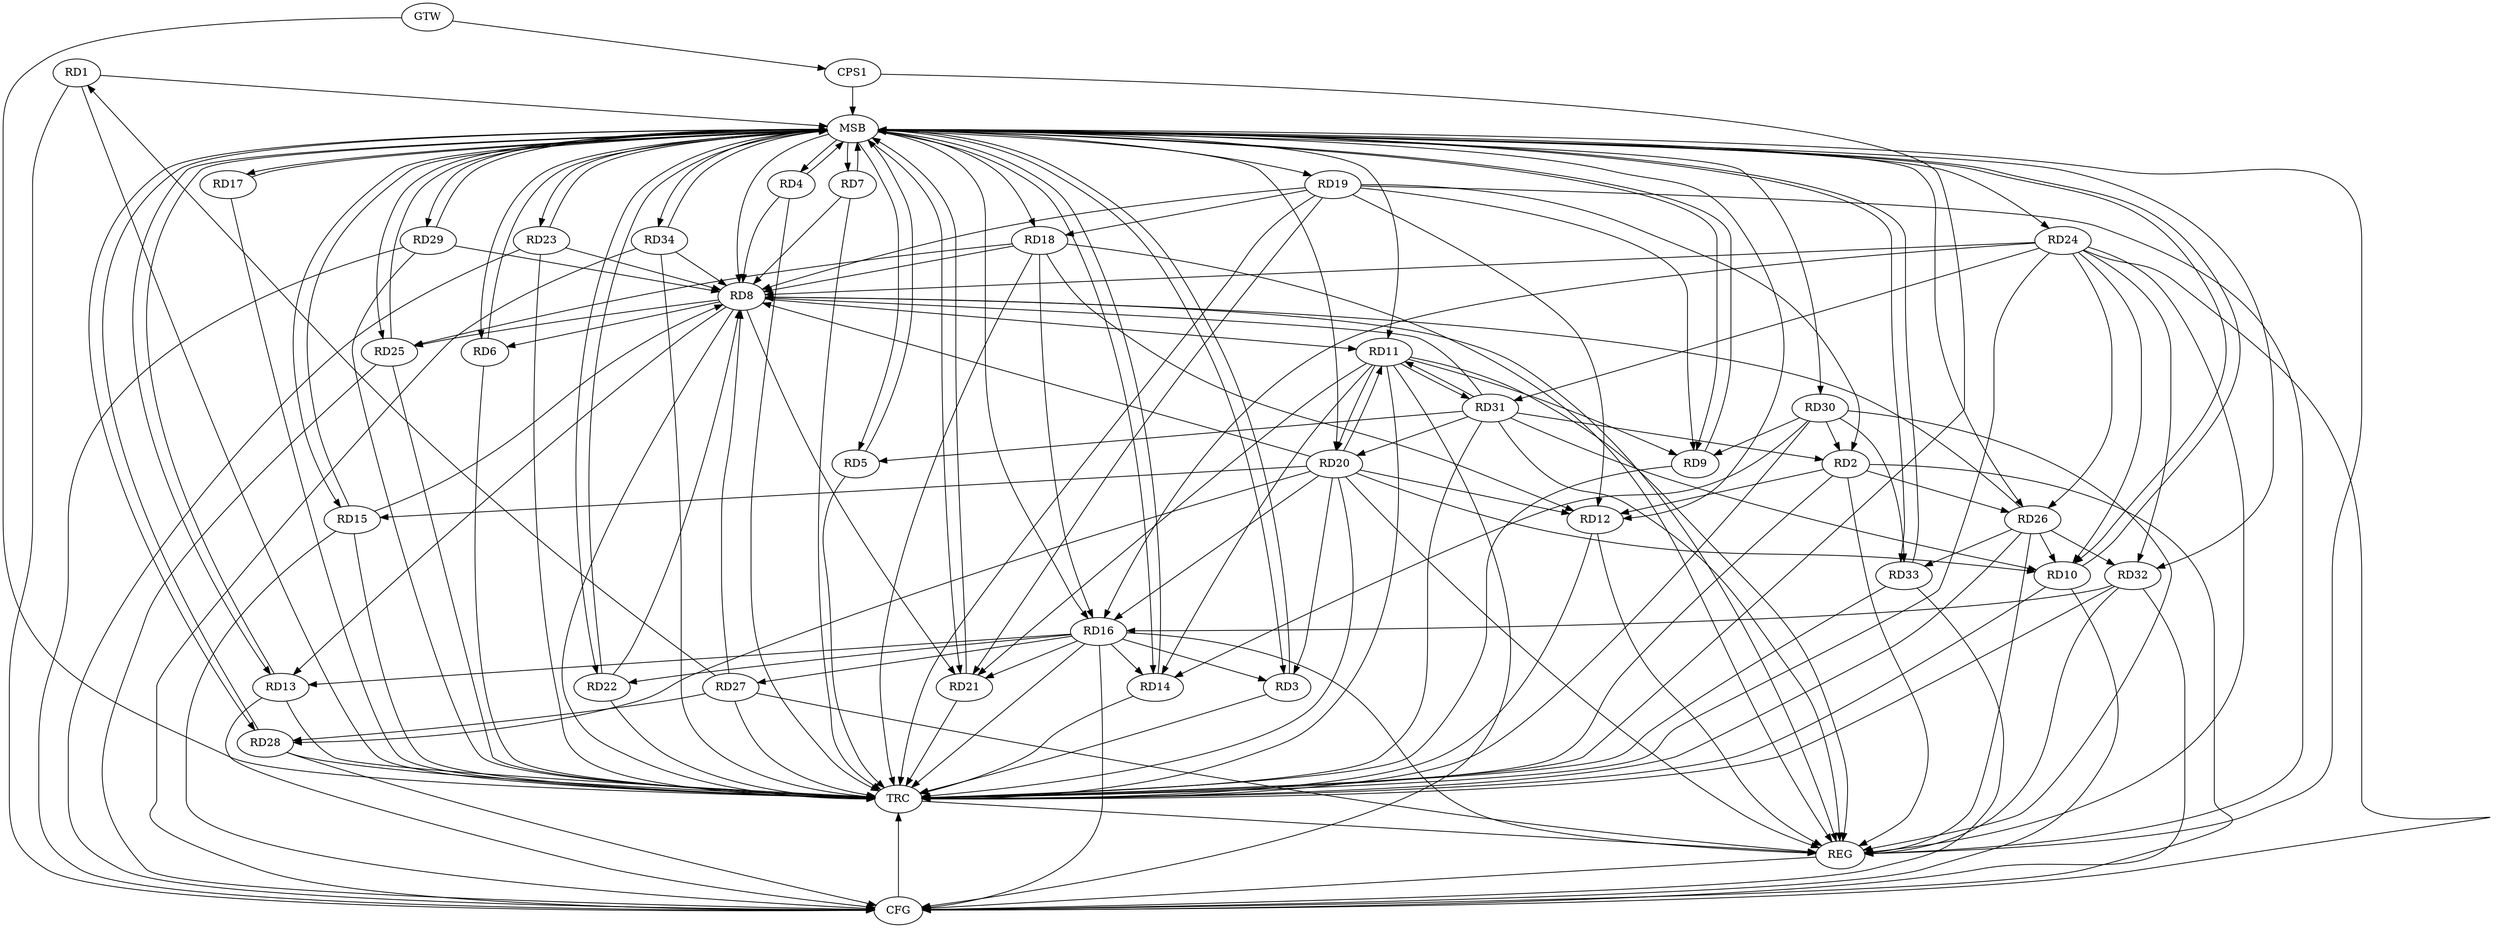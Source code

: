 strict digraph G {
  RD1 [ label="RD1" ];
  RD2 [ label="RD2" ];
  RD3 [ label="RD3" ];
  RD4 [ label="RD4" ];
  RD5 [ label="RD5" ];
  RD6 [ label="RD6" ];
  RD7 [ label="RD7" ];
  RD8 [ label="RD8" ];
  RD9 [ label="RD9" ];
  RD10 [ label="RD10" ];
  RD11 [ label="RD11" ];
  RD12 [ label="RD12" ];
  RD13 [ label="RD13" ];
  RD14 [ label="RD14" ];
  RD15 [ label="RD15" ];
  RD16 [ label="RD16" ];
  RD17 [ label="RD17" ];
  RD18 [ label="RD18" ];
  RD19 [ label="RD19" ];
  RD20 [ label="RD20" ];
  RD21 [ label="RD21" ];
  RD22 [ label="RD22" ];
  RD23 [ label="RD23" ];
  RD24 [ label="RD24" ];
  RD25 [ label="RD25" ];
  RD26 [ label="RD26" ];
  RD27 [ label="RD27" ];
  RD28 [ label="RD28" ];
  RD29 [ label="RD29" ];
  RD30 [ label="RD30" ];
  RD31 [ label="RD31" ];
  RD32 [ label="RD32" ];
  RD33 [ label="RD33" ];
  RD34 [ label="RD34" ];
  CPS1 [ label="CPS1" ];
  GTW [ label="GTW" ];
  REG [ label="REG" ];
  MSB [ label="MSB" ];
  CFG [ label="CFG" ];
  TRC [ label="TRC" ];
  RD27 -> RD1;
  RD2 -> RD12;
  RD19 -> RD2;
  RD2 -> RD26;
  RD30 -> RD2;
  RD31 -> RD2;
  RD16 -> RD3;
  RD20 -> RD3;
  RD31 -> RD5;
  RD8 -> RD6;
  RD8 -> RD11;
  RD8 -> RD13;
  RD18 -> RD8;
  RD8 -> RD21;
  RD24 -> RD8;
  RD8 -> RD25;
  RD26 -> RD8;
  RD27 -> RD8;
  RD11 -> RD9;
  RD19 -> RD9;
  RD30 -> RD9;
  RD20 -> RD10;
  RD24 -> RD10;
  RD26 -> RD10;
  RD31 -> RD10;
  RD11 -> RD14;
  RD11 -> RD20;
  RD20 -> RD11;
  RD11 -> RD21;
  RD11 -> RD31;
  RD31 -> RD11;
  RD18 -> RD12;
  RD19 -> RD12;
  RD20 -> RD12;
  RD16 -> RD13;
  RD16 -> RD14;
  RD30 -> RD14;
  RD20 -> RD15;
  RD18 -> RD16;
  RD20 -> RD16;
  RD16 -> RD21;
  RD16 -> RD22;
  RD24 -> RD16;
  RD16 -> RD27;
  RD32 -> RD16;
  RD19 -> RD18;
  RD18 -> RD25;
  RD19 -> RD21;
  RD20 -> RD28;
  RD31 -> RD20;
  RD24 -> RD26;
  RD24 -> RD31;
  RD24 -> RD32;
  RD26 -> RD32;
  RD26 -> RD33;
  RD27 -> RD28;
  RD30 -> RD33;
  GTW -> CPS1;
  RD2 -> REG;
  RD8 -> REG;
  RD11 -> REG;
  RD12 -> REG;
  RD16 -> REG;
  RD18 -> REG;
  RD19 -> REG;
  RD20 -> REG;
  RD24 -> REG;
  RD26 -> REG;
  RD27 -> REG;
  RD30 -> REG;
  RD31 -> REG;
  RD32 -> REG;
  RD1 -> MSB;
  MSB -> RD15;
  MSB -> RD19;
  MSB -> RD26;
  MSB -> RD28;
  MSB -> REG;
  RD3 -> MSB;
  MSB -> RD11;
  MSB -> RD14;
  MSB -> RD16;
  MSB -> RD24;
  MSB -> RD34;
  RD4 -> MSB;
  MSB -> RD18;
  MSB -> RD20;
  MSB -> RD25;
  MSB -> RD33;
  RD5 -> MSB;
  MSB -> RD30;
  RD6 -> MSB;
  MSB -> RD8;
  MSB -> RD13;
  RD7 -> MSB;
  MSB -> RD23;
  RD9 -> MSB;
  MSB -> RD6;
  RD10 -> MSB;
  MSB -> RD5;
  MSB -> RD32;
  RD13 -> MSB;
  MSB -> RD29;
  RD14 -> MSB;
  RD15 -> MSB;
  MSB -> RD12;
  RD17 -> MSB;
  MSB -> RD4;
  MSB -> RD7;
  RD21 -> MSB;
  MSB -> RD17;
  RD22 -> MSB;
  RD23 -> MSB;
  RD25 -> MSB;
  RD28 -> MSB;
  MSB -> RD3;
  RD29 -> MSB;
  MSB -> RD9;
  RD33 -> MSB;
  MSB -> RD10;
  MSB -> RD22;
  RD34 -> MSB;
  MSB -> RD21;
  CPS1 -> MSB;
  RD15 -> CFG;
  RD13 -> CFG;
  RD29 -> CFG;
  RD11 -> CFG;
  RD23 -> CFG;
  RD28 -> CFG;
  RD1 -> CFG;
  RD2 -> CFG;
  RD24 -> CFG;
  RD34 -> CFG;
  RD32 -> CFG;
  RD10 -> CFG;
  RD16 -> CFG;
  RD25 -> CFG;
  RD33 -> CFG;
  REG -> CFG;
  RD1 -> TRC;
  RD2 -> TRC;
  RD3 -> TRC;
  RD4 -> TRC;
  RD5 -> TRC;
  RD6 -> TRC;
  RD7 -> TRC;
  RD8 -> TRC;
  RD9 -> TRC;
  RD10 -> TRC;
  RD11 -> TRC;
  RD12 -> TRC;
  RD13 -> TRC;
  RD14 -> TRC;
  RD15 -> TRC;
  RD16 -> TRC;
  RD17 -> TRC;
  RD18 -> TRC;
  RD19 -> TRC;
  RD20 -> TRC;
  RD21 -> TRC;
  RD22 -> TRC;
  RD23 -> TRC;
  RD24 -> TRC;
  RD25 -> TRC;
  RD26 -> TRC;
  RD27 -> TRC;
  RD28 -> TRC;
  RD29 -> TRC;
  RD30 -> TRC;
  RD31 -> TRC;
  RD32 -> TRC;
  RD33 -> TRC;
  RD34 -> TRC;
  CPS1 -> TRC;
  GTW -> TRC;
  CFG -> TRC;
  TRC -> REG;
  RD15 -> RD8;
  RD4 -> RD8;
  RD20 -> RD8;
  RD23 -> RD8;
  RD7 -> RD8;
  RD19 -> RD8;
  RD31 -> RD8;
  RD34 -> RD8;
  RD29 -> RD8;
  RD22 -> RD8;
}
